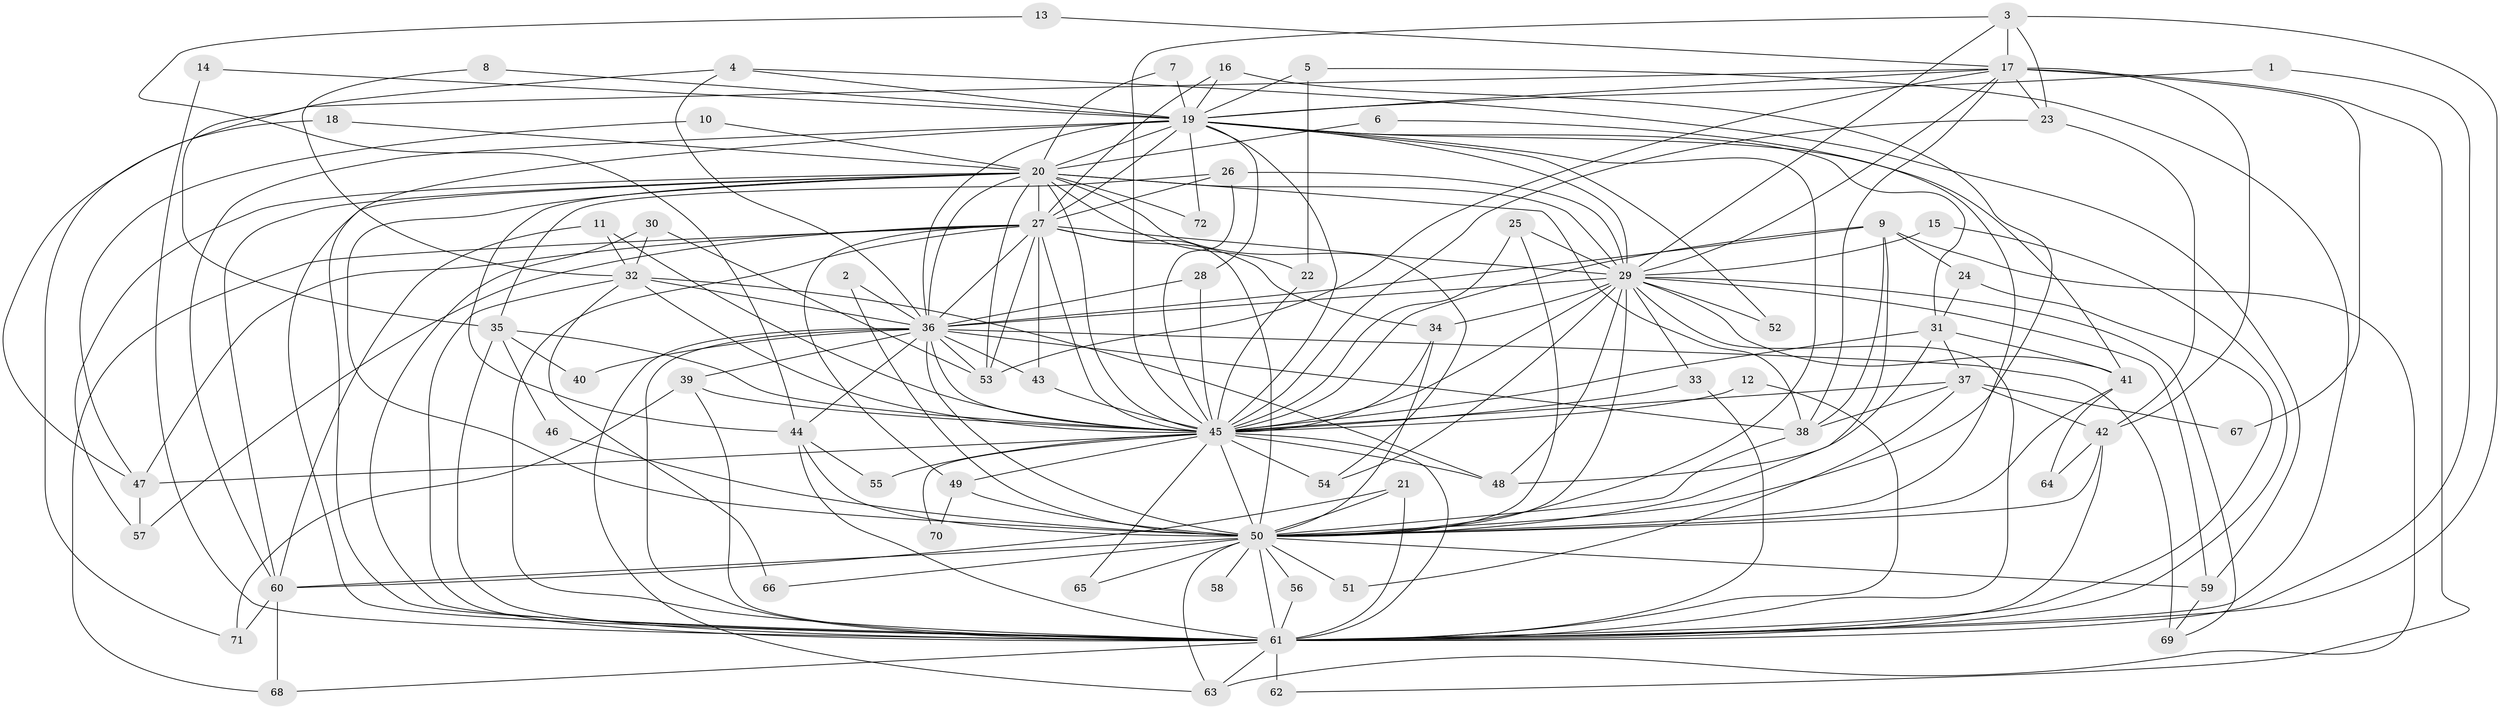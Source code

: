 // original degree distribution, {14: 0.006944444444444444, 34: 0.006944444444444444, 32: 0.006944444444444444, 23: 0.006944444444444444, 30: 0.006944444444444444, 22: 0.013888888888888888, 25: 0.006944444444444444, 21: 0.013888888888888888, 3: 0.2013888888888889, 2: 0.5138888888888888, 5: 0.027777777777777776, 4: 0.1388888888888889, 6: 0.034722222222222224, 10: 0.006944444444444444, 7: 0.006944444444444444}
// Generated by graph-tools (version 1.1) at 2025/49/03/09/25 03:49:44]
// undirected, 72 vertices, 201 edges
graph export_dot {
graph [start="1"]
  node [color=gray90,style=filled];
  1;
  2;
  3;
  4;
  5;
  6;
  7;
  8;
  9;
  10;
  11;
  12;
  13;
  14;
  15;
  16;
  17;
  18;
  19;
  20;
  21;
  22;
  23;
  24;
  25;
  26;
  27;
  28;
  29;
  30;
  31;
  32;
  33;
  34;
  35;
  36;
  37;
  38;
  39;
  40;
  41;
  42;
  43;
  44;
  45;
  46;
  47;
  48;
  49;
  50;
  51;
  52;
  53;
  54;
  55;
  56;
  57;
  58;
  59;
  60;
  61;
  62;
  63;
  64;
  65;
  66;
  67;
  68;
  69;
  70;
  71;
  72;
  1 -- 19 [weight=1.0];
  1 -- 61 [weight=1.0];
  2 -- 36 [weight=1.0];
  2 -- 50 [weight=1.0];
  3 -- 17 [weight=1.0];
  3 -- 23 [weight=1.0];
  3 -- 29 [weight=1.0];
  3 -- 45 [weight=1.0];
  3 -- 61 [weight=1.0];
  4 -- 19 [weight=1.0];
  4 -- 35 [weight=1.0];
  4 -- 36 [weight=1.0];
  4 -- 59 [weight=1.0];
  5 -- 19 [weight=1.0];
  5 -- 22 [weight=1.0];
  5 -- 61 [weight=1.0];
  6 -- 20 [weight=1.0];
  6 -- 50 [weight=1.0];
  7 -- 19 [weight=1.0];
  7 -- 20 [weight=1.0];
  8 -- 19 [weight=1.0];
  8 -- 32 [weight=1.0];
  9 -- 24 [weight=1.0];
  9 -- 36 [weight=1.0];
  9 -- 38 [weight=1.0];
  9 -- 45 [weight=1.0];
  9 -- 50 [weight=1.0];
  9 -- 63 [weight=1.0];
  10 -- 20 [weight=1.0];
  10 -- 47 [weight=1.0];
  11 -- 32 [weight=1.0];
  11 -- 45 [weight=1.0];
  11 -- 60 [weight=1.0];
  12 -- 45 [weight=1.0];
  12 -- 61 [weight=1.0];
  13 -- 17 [weight=1.0];
  13 -- 44 [weight=1.0];
  14 -- 19 [weight=1.0];
  14 -- 61 [weight=1.0];
  15 -- 29 [weight=1.0];
  15 -- 61 [weight=1.0];
  16 -- 19 [weight=1.0];
  16 -- 27 [weight=1.0];
  16 -- 50 [weight=1.0];
  17 -- 19 [weight=1.0];
  17 -- 23 [weight=2.0];
  17 -- 29 [weight=1.0];
  17 -- 38 [weight=1.0];
  17 -- 42 [weight=1.0];
  17 -- 53 [weight=1.0];
  17 -- 62 [weight=1.0];
  17 -- 67 [weight=1.0];
  17 -- 71 [weight=1.0];
  18 -- 20 [weight=1.0];
  18 -- 47 [weight=1.0];
  19 -- 20 [weight=1.0];
  19 -- 27 [weight=1.0];
  19 -- 28 [weight=1.0];
  19 -- 29 [weight=1.0];
  19 -- 31 [weight=1.0];
  19 -- 36 [weight=3.0];
  19 -- 41 [weight=1.0];
  19 -- 45 [weight=2.0];
  19 -- 50 [weight=1.0];
  19 -- 52 [weight=1.0];
  19 -- 60 [weight=1.0];
  19 -- 61 [weight=2.0];
  19 -- 72 [weight=1.0];
  20 -- 22 [weight=1.0];
  20 -- 27 [weight=1.0];
  20 -- 29 [weight=1.0];
  20 -- 36 [weight=2.0];
  20 -- 38 [weight=1.0];
  20 -- 44 [weight=1.0];
  20 -- 45 [weight=2.0];
  20 -- 50 [weight=1.0];
  20 -- 53 [weight=1.0];
  20 -- 54 [weight=1.0];
  20 -- 57 [weight=1.0];
  20 -- 60 [weight=1.0];
  20 -- 61 [weight=2.0];
  20 -- 72 [weight=1.0];
  21 -- 50 [weight=1.0];
  21 -- 60 [weight=1.0];
  21 -- 61 [weight=1.0];
  22 -- 45 [weight=2.0];
  23 -- 42 [weight=1.0];
  23 -- 45 [weight=1.0];
  24 -- 31 [weight=1.0];
  24 -- 61 [weight=2.0];
  25 -- 29 [weight=1.0];
  25 -- 45 [weight=1.0];
  25 -- 50 [weight=1.0];
  26 -- 27 [weight=1.0];
  26 -- 29 [weight=1.0];
  26 -- 35 [weight=1.0];
  26 -- 45 [weight=1.0];
  27 -- 29 [weight=1.0];
  27 -- 34 [weight=1.0];
  27 -- 36 [weight=1.0];
  27 -- 43 [weight=1.0];
  27 -- 45 [weight=3.0];
  27 -- 47 [weight=1.0];
  27 -- 49 [weight=1.0];
  27 -- 50 [weight=1.0];
  27 -- 53 [weight=1.0];
  27 -- 57 [weight=1.0];
  27 -- 61 [weight=2.0];
  27 -- 68 [weight=1.0];
  28 -- 36 [weight=1.0];
  28 -- 45 [weight=1.0];
  29 -- 33 [weight=1.0];
  29 -- 34 [weight=1.0];
  29 -- 36 [weight=1.0];
  29 -- 41 [weight=1.0];
  29 -- 45 [weight=3.0];
  29 -- 48 [weight=1.0];
  29 -- 50 [weight=1.0];
  29 -- 52 [weight=1.0];
  29 -- 54 [weight=1.0];
  29 -- 59 [weight=1.0];
  29 -- 61 [weight=2.0];
  29 -- 69 [weight=1.0];
  30 -- 32 [weight=1.0];
  30 -- 53 [weight=1.0];
  30 -- 61 [weight=1.0];
  31 -- 37 [weight=1.0];
  31 -- 41 [weight=1.0];
  31 -- 45 [weight=2.0];
  31 -- 48 [weight=1.0];
  32 -- 36 [weight=2.0];
  32 -- 45 [weight=1.0];
  32 -- 48 [weight=1.0];
  32 -- 61 [weight=1.0];
  32 -- 66 [weight=1.0];
  33 -- 45 [weight=1.0];
  33 -- 61 [weight=2.0];
  34 -- 45 [weight=1.0];
  34 -- 50 [weight=1.0];
  35 -- 40 [weight=1.0];
  35 -- 45 [weight=1.0];
  35 -- 46 [weight=1.0];
  35 -- 61 [weight=1.0];
  36 -- 38 [weight=1.0];
  36 -- 39 [weight=1.0];
  36 -- 40 [weight=1.0];
  36 -- 43 [weight=1.0];
  36 -- 44 [weight=1.0];
  36 -- 45 [weight=2.0];
  36 -- 50 [weight=1.0];
  36 -- 53 [weight=1.0];
  36 -- 61 [weight=3.0];
  36 -- 63 [weight=1.0];
  36 -- 69 [weight=3.0];
  37 -- 38 [weight=1.0];
  37 -- 42 [weight=1.0];
  37 -- 45 [weight=1.0];
  37 -- 51 [weight=1.0];
  37 -- 67 [weight=1.0];
  38 -- 50 [weight=1.0];
  39 -- 45 [weight=2.0];
  39 -- 61 [weight=1.0];
  39 -- 71 [weight=1.0];
  41 -- 50 [weight=1.0];
  41 -- 64 [weight=1.0];
  42 -- 50 [weight=1.0];
  42 -- 61 [weight=1.0];
  42 -- 64 [weight=1.0];
  43 -- 45 [weight=1.0];
  44 -- 50 [weight=1.0];
  44 -- 55 [weight=1.0];
  44 -- 61 [weight=1.0];
  45 -- 47 [weight=2.0];
  45 -- 48 [weight=1.0];
  45 -- 49 [weight=1.0];
  45 -- 50 [weight=3.0];
  45 -- 54 [weight=1.0];
  45 -- 55 [weight=1.0];
  45 -- 61 [weight=4.0];
  45 -- 65 [weight=1.0];
  45 -- 70 [weight=1.0];
  46 -- 50 [weight=1.0];
  47 -- 57 [weight=1.0];
  49 -- 50 [weight=1.0];
  49 -- 70 [weight=1.0];
  50 -- 51 [weight=1.0];
  50 -- 56 [weight=1.0];
  50 -- 58 [weight=1.0];
  50 -- 59 [weight=1.0];
  50 -- 60 [weight=1.0];
  50 -- 61 [weight=2.0];
  50 -- 63 [weight=1.0];
  50 -- 65 [weight=1.0];
  50 -- 66 [weight=1.0];
  56 -- 61 [weight=1.0];
  59 -- 69 [weight=1.0];
  60 -- 68 [weight=1.0];
  60 -- 71 [weight=1.0];
  61 -- 62 [weight=2.0];
  61 -- 63 [weight=1.0];
  61 -- 68 [weight=1.0];
}
